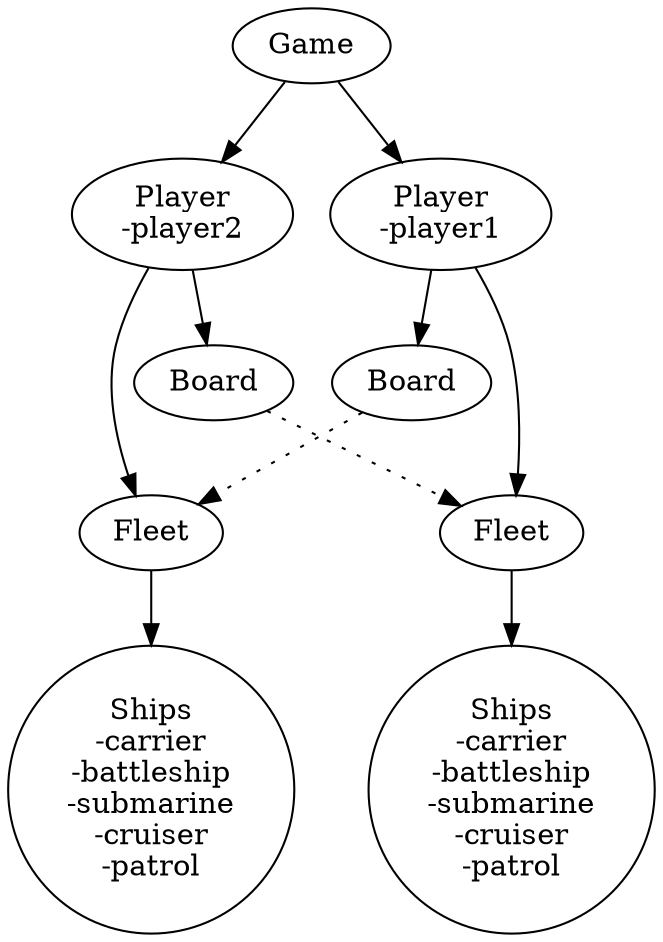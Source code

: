 digraph G {

    /* Entities */
    game [label="Game", shape="ellipse"]
    player1 [label="Player\n-player1", shape="ellipse"]
    player2 [label="Player\n-player2", shape="ellipse"]
    board1 [label="Board", shape="ellipse"]
    board2 [label="Board", shape="ellipse"]
    fleet1 [label="Fleet", shape="ellipse"]
    fleet2 [label="Fleet", shape="ellipse"]

    ship1 [label="Ships\n-carrier\n-battleship\n-submarine\n-cruiser\n-patrol", shape="ellipse"]
    ship2 [label="Ships\n-carrier\n-battleship\n-submarine\n-cruiser\n-patrol", shape="ellipse"]    
    #shape = |square,rectangle,circle,ellipse,triangle,plaintext,point,diamond,pentagon,hexagon,septagon,octagon,egg,trapezium,parallelogram,house,doublecircle,doubleoctagon,tripleoctagon,invtriangle,invtrapezium,invhouse,Mdiamond,Msquare,Mcircle,none,note,tab,folder,box3d|", URL="http://en.wikipedia.org/wiki/John de Fries"]
    
    /* Relationships */
    game -> player1
    game -> player2
    player1 -> board1
    player2 -> board2
    player1 -> fleet1
    player2 -> fleet2
    fleet1 -> ship1
    fleet2 -> ship2
    board1 -> fleet2[style=dotted]
    board2 -> fleet1[style=dotted]

    /* Ranks */
    #{ rank=|same,min,max,# max is bottom|; shortName; };
}